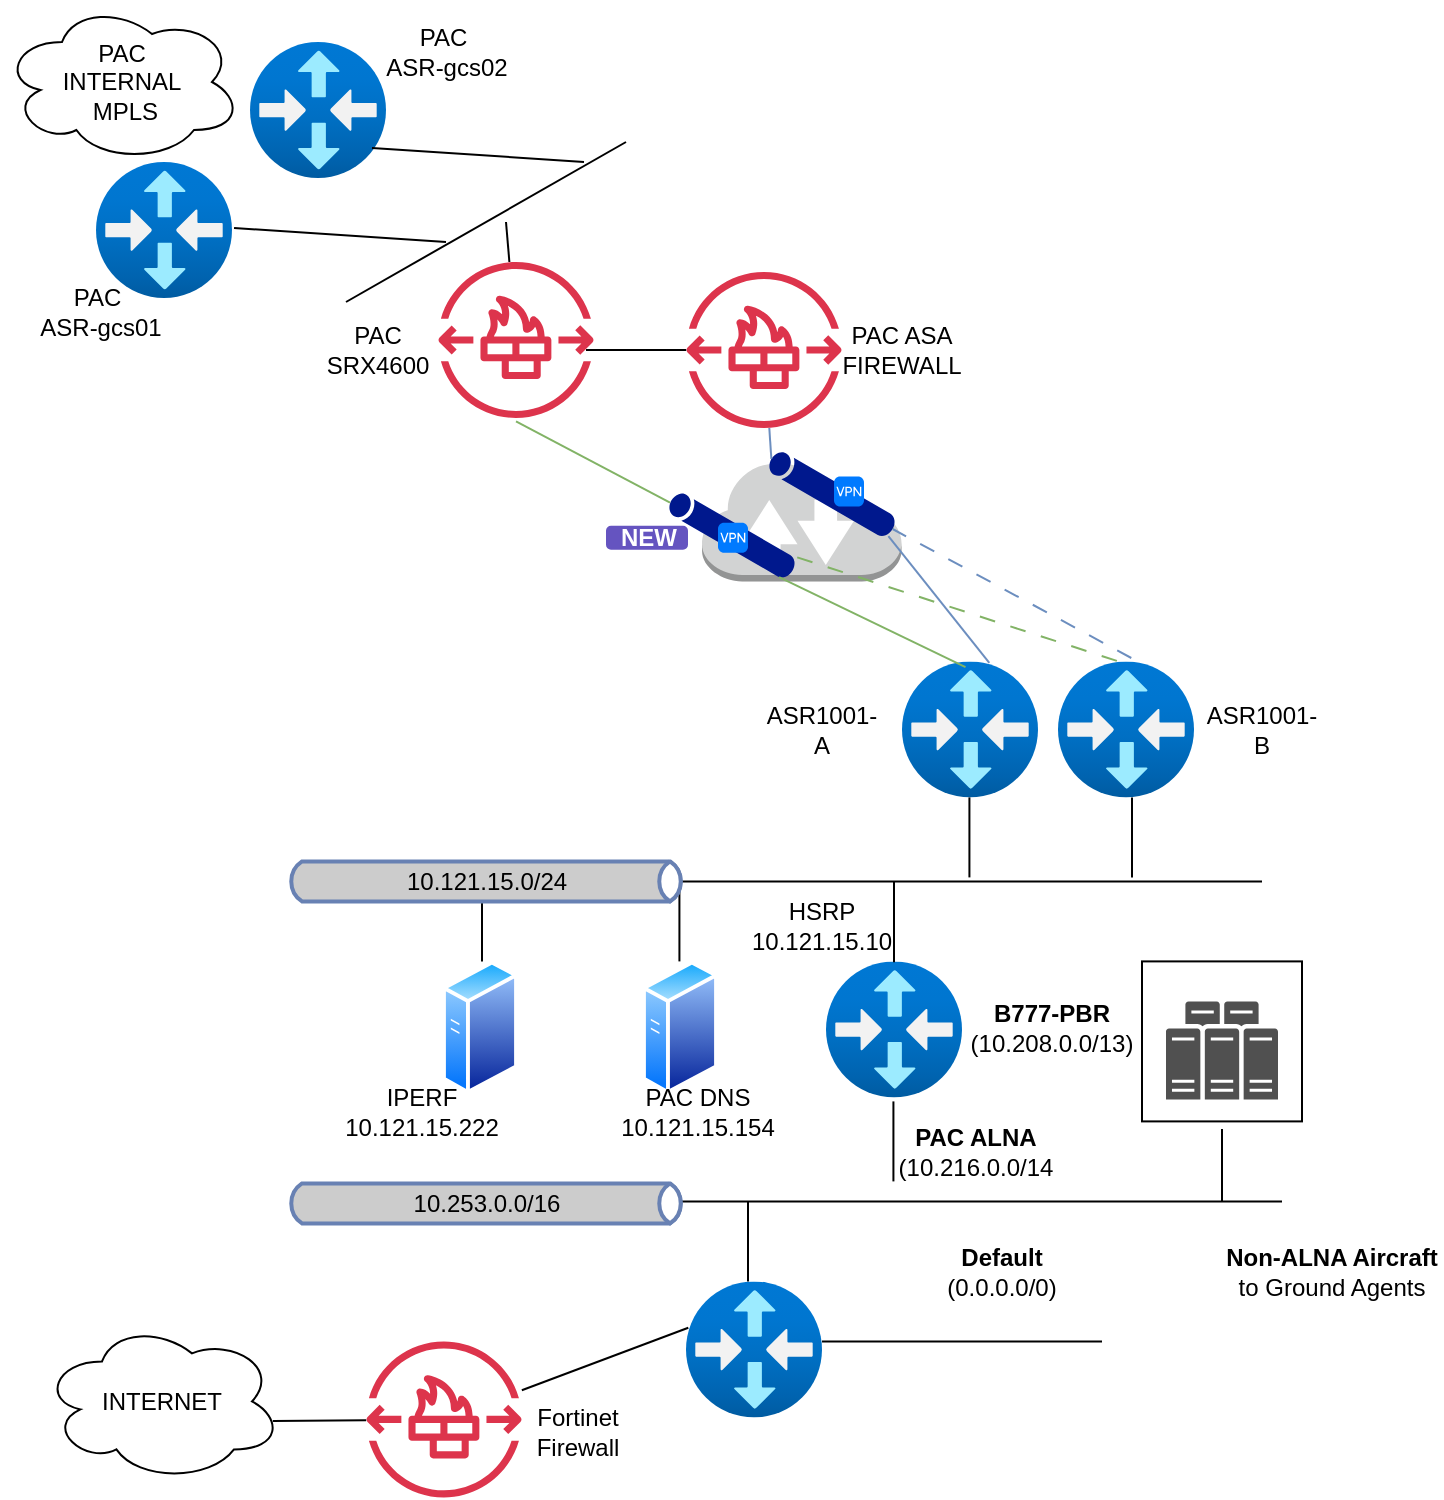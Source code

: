 <mxfile version="24.7.8">
  <diagram name="Page-1" id="CMY5r7wDNChgDmUhpnTA">
    <mxGraphModel dx="1410" dy="752" grid="1" gridSize="10" guides="1" tooltips="1" connect="1" arrows="1" fold="1" page="1" pageScale="1" pageWidth="1100" pageHeight="850" math="0" shadow="0">
      <root>
        <mxCell id="0" />
        <mxCell id="1" parent="0" />
        <mxCell id="mOwfyuYra0vWb5qhgBzf-20" value="" style="endArrow=none;html=1;rounded=0;" edge="1" parent="1">
          <mxGeometry width="50" height="50" relative="1" as="geometry">
            <mxPoint x="710" y="459.7" as="sourcePoint" />
            <mxPoint x="290" y="459.7" as="targetPoint" />
          </mxGeometry>
        </mxCell>
        <mxCell id="mOwfyuYra0vWb5qhgBzf-2" value="" style="image;aspect=fixed;html=1;points=[];align=center;fontSize=12;image=img/lib/azure2/networking/Virtual_Router.svg;" vertex="1" parent="1">
          <mxGeometry x="530" y="349.7" width="68" height="68" as="geometry" />
        </mxCell>
        <mxCell id="mOwfyuYra0vWb5qhgBzf-3" value="" style="image;aspect=fixed;html=1;points=[];align=center;fontSize=12;image=img/lib/azure2/networking/Virtual_Router.svg;" vertex="1" parent="1">
          <mxGeometry x="608" y="349.7" width="68" height="68" as="geometry" />
        </mxCell>
        <mxCell id="mOwfyuYra0vWb5qhgBzf-4" value="" style="outlineConnect=0;dashed=0;verticalLabelPosition=bottom;verticalAlign=top;align=center;html=1;shape=mxgraph.aws3.internet_2;fillColor=#D2D3D3;gradientColor=none;" vertex="1" parent="1">
          <mxGeometry x="430" y="249" width="99.75" height="60.7" as="geometry" />
        </mxCell>
        <mxCell id="mOwfyuYra0vWb5qhgBzf-5" value="" style="sketch=0;aspect=fixed;pointerEvents=1;shadow=0;dashed=0;html=1;strokeColor=none;labelPosition=center;verticalLabelPosition=bottom;verticalAlign=top;align=center;fillColor=#00188D;shape=mxgraph.mscae.general.tunnel;rotation=30;" vertex="1" parent="1">
          <mxGeometry x="410" y="280.4" width="70" height="12.6" as="geometry" />
        </mxCell>
        <mxCell id="mOwfyuYra0vWb5qhgBzf-6" value="" style="html=1;strokeWidth=1;shadow=0;dashed=0;shape=mxgraph.ios7.misc.vpn;fillColor=#007AFF;strokeColor=none;buttonText=;strokeColor2=#222222;fontColor=#222222;fontSize=8;verticalLabelPosition=bottom;verticalAlign=top;align=center;sketch=0;" vertex="1" parent="1">
          <mxGeometry x="438" y="280.4" width="15" height="15" as="geometry" />
        </mxCell>
        <mxCell id="mOwfyuYra0vWb5qhgBzf-7" value="" style="endArrow=none;html=1;rounded=0;fillColor=#d5e8d4;strokeColor=#82b366;entryX=0.5;entryY=1.022;entryDx=0;entryDy=0;entryPerimeter=0;" edge="1" parent="1" source="mOwfyuYra0vWb5qhgBzf-5" target="mOwfyuYra0vWb5qhgBzf-49">
          <mxGeometry width="50" height="50" relative="1" as="geometry">
            <mxPoint x="550" y="169.7" as="sourcePoint" />
            <mxPoint x="596.615" y="117.7" as="targetPoint" />
          </mxGeometry>
        </mxCell>
        <mxCell id="mOwfyuYra0vWb5qhgBzf-8" value="" style="endArrow=none;html=1;rounded=0;entryX=0.467;entryY=0.042;entryDx=0;entryDy=0;entryPerimeter=0;exitX=0.94;exitY=1;exitDx=0;exitDy=0;exitPerimeter=0;fillColor=#d5e8d4;strokeColor=#82b366;" edge="1" parent="1" source="mOwfyuYra0vWb5qhgBzf-5" target="mOwfyuYra0vWb5qhgBzf-2">
          <mxGeometry width="50" height="50" relative="1" as="geometry">
            <mxPoint x="616" y="201.7" as="sourcePoint" />
            <mxPoint x="608" y="127.7" as="targetPoint" />
          </mxGeometry>
        </mxCell>
        <mxCell id="mOwfyuYra0vWb5qhgBzf-9" value="" style="endArrow=none;html=1;rounded=0;entryX=0.94;entryY=0.01;entryDx=0;entryDy=0;entryPerimeter=0;dashed=1;dashPattern=8 8;exitX=0.433;exitY=-0.004;exitDx=0;exitDy=0;exitPerimeter=0;fillColor=#d5e8d4;strokeColor=#82b366;" edge="1" parent="1" source="mOwfyuYra0vWb5qhgBzf-3" target="mOwfyuYra0vWb5qhgBzf-5">
          <mxGeometry width="50" height="50" relative="1" as="geometry">
            <mxPoint x="626" y="211.7" as="sourcePoint" />
            <mxPoint x="618" y="137.7" as="targetPoint" />
          </mxGeometry>
        </mxCell>
        <mxCell id="mOwfyuYra0vWb5qhgBzf-10" value="" style="image;aspect=fixed;html=1;points=[];align=center;fontSize=12;image=img/lib/azure2/networking/Virtual_Router.svg;" vertex="1" parent="1">
          <mxGeometry x="492" y="499.7" width="68" height="68" as="geometry" />
        </mxCell>
        <mxCell id="mOwfyuYra0vWb5qhgBzf-15" value="" style="group" vertex="1" connectable="0" parent="1">
          <mxGeometry x="650" y="499.7" width="80" height="80" as="geometry" />
        </mxCell>
        <mxCell id="mOwfyuYra0vWb5qhgBzf-13" value="" style="sketch=0;pointerEvents=1;shadow=0;dashed=0;html=1;strokeColor=none;fillColor=#505050;labelPosition=center;verticalLabelPosition=bottom;verticalAlign=top;outlineConnect=0;align=center;shape=mxgraph.office.servers.server_farm;" vertex="1" parent="mOwfyuYra0vWb5qhgBzf-15">
          <mxGeometry x="12" y="20" width="56" height="49" as="geometry" />
        </mxCell>
        <mxCell id="mOwfyuYra0vWb5qhgBzf-14" value="" style="whiteSpace=wrap;html=1;aspect=fixed;fillColor=none;" vertex="1" parent="mOwfyuYra0vWb5qhgBzf-15">
          <mxGeometry width="80" height="80" as="geometry" />
        </mxCell>
        <mxCell id="mOwfyuYra0vWb5qhgBzf-16" value="" style="shape=image;html=1;verticalAlign=top;verticalLabelPosition=bottom;labelBackgroundColor=#ffffff;imageAspect=0;aspect=fixed;image=https://cdn2.iconfinder.com/data/icons/essential-web-5/50/point-right-arrow-curve-forward-128.png;rotation=45;" vertex="1" parent="1">
          <mxGeometry x="572.88" y="466.9" width="73.75" height="73.75" as="geometry" />
        </mxCell>
        <mxCell id="mOwfyuYra0vWb5qhgBzf-17" value="&lt;b&gt;B777-PBR&lt;/b&gt;&lt;br&gt;(10.208.0.0/13)" style="text;html=1;align=center;verticalAlign=middle;whiteSpace=wrap;rounded=0;" vertex="1" parent="1">
          <mxGeometry x="570" y="517.63" width="70" height="30" as="geometry" />
        </mxCell>
        <mxCell id="mOwfyuYra0vWb5qhgBzf-18" value="&lt;b&gt;PAC ALNA&lt;br&gt;&lt;/b&gt;(10.216.0.0/14" style="text;html=1;align=center;verticalAlign=middle;whiteSpace=wrap;rounded=0;" vertex="1" parent="1">
          <mxGeometry x="534" y="579.7" width="66" height="30" as="geometry" />
        </mxCell>
        <mxCell id="mOwfyuYra0vWb5qhgBzf-19" value="" style="endArrow=none;html=1;rounded=0;exitX=0.5;exitY=0.006;exitDx=0;exitDy=0;exitPerimeter=0;" edge="1" parent="1" source="mOwfyuYra0vWb5qhgBzf-10">
          <mxGeometry width="50" height="50" relative="1" as="geometry">
            <mxPoint x="609" y="267.7" as="sourcePoint" />
            <mxPoint x="526" y="459.7" as="targetPoint" />
          </mxGeometry>
        </mxCell>
        <mxCell id="mOwfyuYra0vWb5qhgBzf-21" value="" style="endArrow=none;html=1;rounded=0;exitX=0.5;exitY=0.006;exitDx=0;exitDy=0;exitPerimeter=0;" edge="1" parent="1">
          <mxGeometry width="50" height="50" relative="1" as="geometry">
            <mxPoint x="563.71" y="457.7" as="sourcePoint" />
            <mxPoint x="563.71" y="417.7" as="targetPoint" />
          </mxGeometry>
        </mxCell>
        <mxCell id="mOwfyuYra0vWb5qhgBzf-22" value="" style="endArrow=none;html=1;rounded=0;exitX=0.5;exitY=0.006;exitDx=0;exitDy=0;exitPerimeter=0;" edge="1" parent="1">
          <mxGeometry width="50" height="50" relative="1" as="geometry">
            <mxPoint x="645" y="457.7" as="sourcePoint" />
            <mxPoint x="645" y="417.7" as="targetPoint" />
          </mxGeometry>
        </mxCell>
        <mxCell id="mOwfyuYra0vWb5qhgBzf-23" value="" style="image;aspect=fixed;perimeter=ellipsePerimeter;html=1;align=center;shadow=0;dashed=0;spacingTop=3;image=img/lib/active_directory/generic_server.svg;" vertex="1" parent="1">
          <mxGeometry x="300" y="498.7" width="38" height="67.86" as="geometry" />
        </mxCell>
        <mxCell id="mOwfyuYra0vWb5qhgBzf-24" value="" style="image;aspect=fixed;perimeter=ellipsePerimeter;html=1;align=center;shadow=0;dashed=0;spacingTop=3;image=img/lib/active_directory/generic_server.svg;" vertex="1" parent="1">
          <mxGeometry x="400" y="498.7" width="38" height="67.86" as="geometry" />
        </mxCell>
        <mxCell id="mOwfyuYra0vWb5qhgBzf-25" value="IPERF&lt;br&gt;10.121.15.222" style="text;html=1;align=center;verticalAlign=middle;whiteSpace=wrap;rounded=0;" vertex="1" parent="1">
          <mxGeometry x="260" y="559.7" width="60" height="30" as="geometry" />
        </mxCell>
        <mxCell id="mOwfyuYra0vWb5qhgBzf-26" value="PAC DNS&lt;br&gt;10.121.15.154" style="text;html=1;align=center;verticalAlign=middle;whiteSpace=wrap;rounded=0;" vertex="1" parent="1">
          <mxGeometry x="398" y="559.7" width="60" height="30" as="geometry" />
        </mxCell>
        <mxCell id="mOwfyuYra0vWb5qhgBzf-27" value="" style="endArrow=none;html=1;rounded=0;exitX=0.5;exitY=0.006;exitDx=0;exitDy=0;exitPerimeter=0;" edge="1" parent="1">
          <mxGeometry width="50" height="50" relative="1" as="geometry">
            <mxPoint x="418.71" y="499.7" as="sourcePoint" />
            <mxPoint x="418.71" y="459.7" as="targetPoint" />
          </mxGeometry>
        </mxCell>
        <mxCell id="mOwfyuYra0vWb5qhgBzf-28" value="" style="endArrow=none;html=1;rounded=0;exitX=0.5;exitY=0.006;exitDx=0;exitDy=0;exitPerimeter=0;" edge="1" parent="1">
          <mxGeometry width="50" height="50" relative="1" as="geometry">
            <mxPoint x="320" y="499.7" as="sourcePoint" />
            <mxPoint x="320" y="459.7" as="targetPoint" />
          </mxGeometry>
        </mxCell>
        <mxCell id="mOwfyuYra0vWb5qhgBzf-29" value="" style="endArrow=none;html=1;rounded=0;exitX=0.5;exitY=0.006;exitDx=0;exitDy=0;exitPerimeter=0;" edge="1" parent="1">
          <mxGeometry width="50" height="50" relative="1" as="geometry">
            <mxPoint x="525.71" y="609.7" as="sourcePoint" />
            <mxPoint x="525.71" y="569.7" as="targetPoint" />
          </mxGeometry>
        </mxCell>
        <mxCell id="mOwfyuYra0vWb5qhgBzf-30" value="" style="endArrow=none;html=1;rounded=0;" edge="1" parent="1">
          <mxGeometry width="50" height="50" relative="1" as="geometry">
            <mxPoint x="720" y="619.7" as="sourcePoint" />
            <mxPoint x="300" y="619.7" as="targetPoint" />
          </mxGeometry>
        </mxCell>
        <mxCell id="mOwfyuYra0vWb5qhgBzf-31" value="" style="endArrow=none;html=1;rounded=0;entryX=0.5;entryY=1.048;entryDx=0;entryDy=0;entryPerimeter=0;" edge="1" parent="1" target="mOwfyuYra0vWb5qhgBzf-14">
          <mxGeometry width="50" height="50" relative="1" as="geometry">
            <mxPoint x="690" y="619.7" as="sourcePoint" />
            <mxPoint x="535.71" y="579.7" as="targetPoint" />
          </mxGeometry>
        </mxCell>
        <mxCell id="mOwfyuYra0vWb5qhgBzf-32" value="" style="endArrow=none;html=1;rounded=0;entryX=0.017;entryY=0.341;entryDx=0;entryDy=0;entryPerimeter=0;" edge="1" parent="1" source="mOwfyuYra0vWb5qhgBzf-33" target="mOwfyuYra0vWb5qhgBzf-61">
          <mxGeometry width="50" height="50" relative="1" as="geometry">
            <mxPoint x="300" y="689.7" as="sourcePoint" />
            <mxPoint x="300" y="649.7" as="targetPoint" />
          </mxGeometry>
        </mxCell>
        <mxCell id="mOwfyuYra0vWb5qhgBzf-33" value="" style="sketch=0;outlineConnect=0;fontColor=#232F3E;gradientColor=none;fillColor=#DD344C;strokeColor=none;dashed=0;verticalLabelPosition=bottom;verticalAlign=top;align=center;html=1;fontSize=12;fontStyle=0;aspect=fixed;pointerEvents=1;shape=mxgraph.aws4.network_firewall_endpoints;" vertex="1" parent="1">
          <mxGeometry x="262" y="689.7" width="78" height="78" as="geometry" />
        </mxCell>
        <mxCell id="mOwfyuYra0vWb5qhgBzf-34" value="Fortinet&lt;div&gt;Firewall&lt;/div&gt;" style="text;html=1;align=center;verticalAlign=middle;whiteSpace=wrap;rounded=0;" vertex="1" parent="1">
          <mxGeometry x="338" y="719.7" width="60" height="30" as="geometry" />
        </mxCell>
        <mxCell id="mOwfyuYra0vWb5qhgBzf-35" value="INTERNET" style="ellipse;shape=cloud;whiteSpace=wrap;html=1;" vertex="1" parent="1">
          <mxGeometry x="100" y="679.7" width="120" height="80" as="geometry" />
        </mxCell>
        <mxCell id="mOwfyuYra0vWb5qhgBzf-36" value="" style="endArrow=none;html=1;rounded=0;entryX=0.962;entryY=0.623;entryDx=0;entryDy=0;entryPerimeter=0;" edge="1" parent="1" source="mOwfyuYra0vWb5qhgBzf-33" target="mOwfyuYra0vWb5qhgBzf-35">
          <mxGeometry width="50" height="50" relative="1" as="geometry">
            <mxPoint x="310" y="699.7" as="sourcePoint" />
            <mxPoint x="310" y="659.7" as="targetPoint" />
          </mxGeometry>
        </mxCell>
        <mxCell id="mOwfyuYra0vWb5qhgBzf-37" value="ASR1001-A" style="text;html=1;align=center;verticalAlign=middle;whiteSpace=wrap;rounded=0;" vertex="1" parent="1">
          <mxGeometry x="460" y="368.7" width="60" height="30" as="geometry" />
        </mxCell>
        <mxCell id="mOwfyuYra0vWb5qhgBzf-38" value="ASR1001-B" style="text;html=1;align=center;verticalAlign=middle;whiteSpace=wrap;rounded=0;" vertex="1" parent="1">
          <mxGeometry x="680" y="368.7" width="60" height="30" as="geometry" />
        </mxCell>
        <mxCell id="mOwfyuYra0vWb5qhgBzf-39" value="PAC&lt;br&gt;SRX4600" style="text;html=1;align=center;verticalAlign=middle;whiteSpace=wrap;rounded=0;" vertex="1" parent="1">
          <mxGeometry x="238" y="179" width="60" height="30" as="geometry" />
        </mxCell>
        <mxCell id="mOwfyuYra0vWb5qhgBzf-40" value="" style="sketch=0;outlineConnect=0;fontColor=#232F3E;gradientColor=none;fillColor=#DD344C;strokeColor=none;dashed=0;verticalLabelPosition=bottom;verticalAlign=top;align=center;html=1;fontSize=12;fontStyle=0;aspect=fixed;pointerEvents=1;shape=mxgraph.aws4.network_firewall_endpoints;" vertex="1" parent="1">
          <mxGeometry x="422" y="155" width="78" height="78" as="geometry" />
        </mxCell>
        <mxCell id="mOwfyuYra0vWb5qhgBzf-41" value="PAC ASA FIREWALL" style="text;html=1;align=center;verticalAlign=middle;whiteSpace=wrap;rounded=0;" vertex="1" parent="1">
          <mxGeometry x="500" y="179" width="60" height="30" as="geometry" />
        </mxCell>
        <mxCell id="mOwfyuYra0vWb5qhgBzf-42" value="" style="sketch=0;aspect=fixed;pointerEvents=1;shadow=0;dashed=0;html=1;strokeColor=none;labelPosition=center;verticalLabelPosition=bottom;verticalAlign=top;align=center;fillColor=#00188D;shape=mxgraph.mscae.general.tunnel;rotation=30;" vertex="1" parent="1">
          <mxGeometry x="460" y="259.7" width="70" height="12.6" as="geometry" />
        </mxCell>
        <mxCell id="mOwfyuYra0vWb5qhgBzf-43" value="" style="html=1;strokeWidth=1;shadow=0;dashed=0;shape=mxgraph.ios7.misc.vpn;fillColor=#007AFF;strokeColor=none;buttonText=;strokeColor2=#222222;fontColor=#222222;fontSize=8;verticalLabelPosition=bottom;verticalAlign=top;align=center;sketch=0;" vertex="1" parent="1">
          <mxGeometry x="496" y="257.3" width="15" height="15" as="geometry" />
        </mxCell>
        <mxCell id="mOwfyuYra0vWb5qhgBzf-44" value="" style="endArrow=none;html=1;rounded=0;exitX=0;exitY=0.5;exitDx=0;exitDy=0;exitPerimeter=0;fillColor=#dae8fc;strokeColor=#6c8ebf;" edge="1" parent="1" source="mOwfyuYra0vWb5qhgBzf-42" target="mOwfyuYra0vWb5qhgBzf-40">
          <mxGeometry width="50" height="50" relative="1" as="geometry">
            <mxPoint x="612" y="201.7" as="sourcePoint" />
            <mxPoint x="607" y="127.7" as="targetPoint" />
          </mxGeometry>
        </mxCell>
        <mxCell id="mOwfyuYra0vWb5qhgBzf-45" value="" style="endArrow=none;html=1;rounded=0;entryX=0.642;entryY=0.01;entryDx=0;entryDy=0;entryPerimeter=0;fillColor=#dae8fc;strokeColor=#6c8ebf;exitX=0.999;exitY=0.827;exitDx=0;exitDy=0;exitPerimeter=0;" edge="1" parent="1" source="mOwfyuYra0vWb5qhgBzf-42" target="mOwfyuYra0vWb5qhgBzf-2">
          <mxGeometry width="50" height="50" relative="1" as="geometry">
            <mxPoint x="630" y="259.7" as="sourcePoint" />
            <mxPoint x="706" y="132.7" as="targetPoint" />
          </mxGeometry>
        </mxCell>
        <mxCell id="mOwfyuYra0vWb5qhgBzf-46" value="" style="endArrow=none;html=1;rounded=0;entryX=1;entryY=0.5;entryDx=0;entryDy=0;entryPerimeter=0;dashed=1;dashPattern=8 8;exitX=0.539;exitY=-0.025;exitDx=0;exitDy=0;exitPerimeter=0;fillColor=#dae8fc;strokeColor=#6c8ebf;" edge="1" parent="1" source="mOwfyuYra0vWb5qhgBzf-3" target="mOwfyuYra0vWb5qhgBzf-42">
          <mxGeometry width="50" height="50" relative="1" as="geometry">
            <mxPoint x="644" y="359.7" as="sourcePoint" />
            <mxPoint x="621" y="267.7" as="targetPoint" />
          </mxGeometry>
        </mxCell>
        <mxCell id="mOwfyuYra0vWb5qhgBzf-47" value="" style="endArrow=none;html=1;rounded=0;" edge="1" parent="1" source="mOwfyuYra0vWb5qhgBzf-40">
          <mxGeometry width="50" height="50" relative="1" as="geometry">
            <mxPoint x="406" y="314" as="sourcePoint" />
            <mxPoint x="372" y="194" as="targetPoint" />
          </mxGeometry>
        </mxCell>
        <mxCell id="mOwfyuYra0vWb5qhgBzf-48" value="" style="image;aspect=fixed;html=1;points=[];align=center;fontSize=12;image=img/lib/azure2/networking/Virtual_Router.svg;" vertex="1" parent="1">
          <mxGeometry x="204" y="40.0" width="68" height="68" as="geometry" />
        </mxCell>
        <mxCell id="mOwfyuYra0vWb5qhgBzf-49" value="" style="sketch=0;outlineConnect=0;fontColor=#232F3E;gradientColor=none;fillColor=#DD344C;strokeColor=none;dashed=0;verticalLabelPosition=bottom;verticalAlign=top;align=center;html=1;fontSize=12;fontStyle=0;aspect=fixed;pointerEvents=1;shape=mxgraph.aws4.network_firewall_endpoints;" vertex="1" parent="1">
          <mxGeometry x="298" y="150" width="78" height="78" as="geometry" />
        </mxCell>
        <mxCell id="mOwfyuYra0vWb5qhgBzf-50" value="" style="image;aspect=fixed;html=1;points=[];align=center;fontSize=12;image=img/lib/azure2/networking/Virtual_Router.svg;" vertex="1" parent="1">
          <mxGeometry x="127" y="100" width="68" height="68" as="geometry" />
        </mxCell>
        <mxCell id="mOwfyuYra0vWb5qhgBzf-51" value="PAC&amp;nbsp;&lt;br&gt;ASR-gcs01" style="text;html=1;align=center;verticalAlign=middle;whiteSpace=wrap;rounded=0;" vertex="1" parent="1">
          <mxGeometry x="92" y="160" width="75" height="30" as="geometry" />
        </mxCell>
        <mxCell id="mOwfyuYra0vWb5qhgBzf-52" value="PAC&amp;nbsp;&lt;br&gt;ASR-gcs02" style="text;html=1;align=center;verticalAlign=middle;whiteSpace=wrap;rounded=0;" vertex="1" parent="1">
          <mxGeometry x="265" y="30.0" width="75" height="30" as="geometry" />
        </mxCell>
        <mxCell id="mOwfyuYra0vWb5qhgBzf-54" value="" style="endArrow=none;html=1;rounded=0;entryX=1.015;entryY=0.485;entryDx=0;entryDy=0;entryPerimeter=0;" edge="1" parent="1" target="mOwfyuYra0vWb5qhgBzf-50">
          <mxGeometry width="50" height="50" relative="1" as="geometry">
            <mxPoint x="302" y="140" as="sourcePoint" />
            <mxPoint x="348.615" y="238.0" as="targetPoint" />
          </mxGeometry>
        </mxCell>
        <mxCell id="mOwfyuYra0vWb5qhgBzf-55" value="" style="endArrow=none;html=1;rounded=0;" edge="1" parent="1">
          <mxGeometry width="50" height="50" relative="1" as="geometry">
            <mxPoint x="392" y="90" as="sourcePoint" />
            <mxPoint x="252" y="170" as="targetPoint" />
          </mxGeometry>
        </mxCell>
        <mxCell id="mOwfyuYra0vWb5qhgBzf-56" value="" style="endArrow=none;html=1;rounded=0;entryX=1.015;entryY=0.485;entryDx=0;entryDy=0;entryPerimeter=0;" edge="1" parent="1">
          <mxGeometry width="50" height="50" relative="1" as="geometry">
            <mxPoint x="371" y="100" as="sourcePoint" />
            <mxPoint x="265" y="93" as="targetPoint" />
          </mxGeometry>
        </mxCell>
        <mxCell id="mOwfyuYra0vWb5qhgBzf-57" value="" style="endArrow=none;html=1;rounded=0;" edge="1" parent="1" source="mOwfyuYra0vWb5qhgBzf-49">
          <mxGeometry width="50" height="50" relative="1" as="geometry">
            <mxPoint x="322" y="160" as="sourcePoint" />
            <mxPoint x="332" y="130" as="targetPoint" />
          </mxGeometry>
        </mxCell>
        <mxCell id="mOwfyuYra0vWb5qhgBzf-59" value="NEW" style="dashed=0;html=1;rounded=1;fillColor=#6554C0;strokeColor=#6554C0;fontSize=12;align=center;fontStyle=1;strokeWidth=2;fontColor=#ffffff" vertex="1" parent="1">
          <mxGeometry x="383" y="282.9" width="39" height="10" as="geometry" />
        </mxCell>
        <mxCell id="mOwfyuYra0vWb5qhgBzf-60" value="PAC&lt;br&gt;INTERNAL&lt;div&gt;&amp;nbsp;MPLS&lt;/div&gt;" style="ellipse;shape=cloud;whiteSpace=wrap;html=1;" vertex="1" parent="1">
          <mxGeometry x="80" y="20" width="120" height="80" as="geometry" />
        </mxCell>
        <mxCell id="mOwfyuYra0vWb5qhgBzf-61" value="" style="image;aspect=fixed;html=1;points=[];align=center;fontSize=12;image=img/lib/azure2/networking/Virtual_Router.svg;" vertex="1" parent="1">
          <mxGeometry x="422" y="659.7" width="68" height="68" as="geometry" />
        </mxCell>
        <mxCell id="mOwfyuYra0vWb5qhgBzf-65" value="" style="endArrow=none;html=1;rounded=0;exitX=0.5;exitY=0.006;exitDx=0;exitDy=0;exitPerimeter=0;" edge="1" parent="1">
          <mxGeometry width="50" height="50" relative="1" as="geometry">
            <mxPoint x="453" y="659.7" as="sourcePoint" />
            <mxPoint x="453" y="619.7" as="targetPoint" />
          </mxGeometry>
        </mxCell>
        <mxCell id="mOwfyuYra0vWb5qhgBzf-66" value="HSRP&lt;br&gt;10.121.15.10" style="text;html=1;align=center;verticalAlign=middle;whiteSpace=wrap;rounded=0;" vertex="1" parent="1">
          <mxGeometry x="460" y="466.9" width="60" height="30" as="geometry" />
        </mxCell>
        <mxCell id="mOwfyuYra0vWb5qhgBzf-67" value="&lt;b&gt;Default&lt;/b&gt;&lt;br&gt;(0.0.0.0/0)" style="text;html=1;align=center;verticalAlign=middle;whiteSpace=wrap;rounded=0;" vertex="1" parent="1">
          <mxGeometry x="550" y="639.7" width="60" height="30" as="geometry" />
        </mxCell>
        <mxCell id="mOwfyuYra0vWb5qhgBzf-68" value="" style="shape=image;html=1;verticalAlign=top;verticalLabelPosition=bottom;labelBackgroundColor=#ffffff;imageAspect=0;aspect=fixed;image=https://cdn2.iconfinder.com/data/icons/essential-web-5/50/point-right-arrow-curve-forward-128.png;rotation=-180;" vertex="1" parent="1">
          <mxGeometry x="480" y="619.7" width="70" height="70" as="geometry" />
        </mxCell>
        <mxCell id="mOwfyuYra0vWb5qhgBzf-70" value="10.253.0.0/16" style="html=1;outlineConnect=0;fillColor=#CCCCCC;strokeColor=#6881B3;gradientColor=none;gradientDirection=north;strokeWidth=2;shape=mxgraph.networks.bus;gradientColor=none;gradientDirection=north;fontColor=#000000;perimeter=backbonePerimeter;backboneSize=20;" vertex="1" parent="1">
          <mxGeometry x="222" y="610.7" width="200" height="20" as="geometry" />
        </mxCell>
        <mxCell id="mOwfyuYra0vWb5qhgBzf-71" value="10.121.15.0/24" style="html=1;outlineConnect=0;fillColor=#CCCCCC;strokeColor=#6881B3;gradientColor=none;gradientDirection=north;strokeWidth=2;shape=mxgraph.networks.bus;gradientColor=none;gradientDirection=north;fontColor=#000000;perimeter=backbonePerimeter;backboneSize=20;" vertex="1" parent="1">
          <mxGeometry x="222" y="449.7" width="200" height="20" as="geometry" />
        </mxCell>
        <mxCell id="mOwfyuYra0vWb5qhgBzf-74" value="&lt;b&gt;Non-ALNA Aircraft&lt;/b&gt;&lt;br&gt;to Ground Agents" style="text;html=1;align=center;verticalAlign=middle;whiteSpace=wrap;rounded=0;" vertex="1" parent="1">
          <mxGeometry x="690" y="639.7" width="110" height="30" as="geometry" />
        </mxCell>
        <mxCell id="mOwfyuYra0vWb5qhgBzf-75" value="" style="shape=image;html=1;verticalAlign=top;verticalLabelPosition=bottom;labelBackgroundColor=#ffffff;imageAspect=0;aspect=fixed;image=https://cdn2.iconfinder.com/data/icons/essential-web-5/50/point-left-arrow-curve-back-128.png;rotation=89;" vertex="1" parent="1">
          <mxGeometry x="623" y="640.7" width="68" height="68" as="geometry" />
        </mxCell>
        <mxCell id="mOwfyuYra0vWb5qhgBzf-76" value="" style="endArrow=none;html=1;rounded=0;exitX=0.857;exitY=0;exitDx=0;exitDy=0;exitPerimeter=0;" edge="1" parent="1" source="mOwfyuYra0vWb5qhgBzf-68">
          <mxGeometry width="50" height="50" relative="1" as="geometry">
            <mxPoint x="350" y="723.7" as="sourcePoint" />
            <mxPoint x="630" y="689.7" as="targetPoint" />
          </mxGeometry>
        </mxCell>
      </root>
    </mxGraphModel>
  </diagram>
</mxfile>
